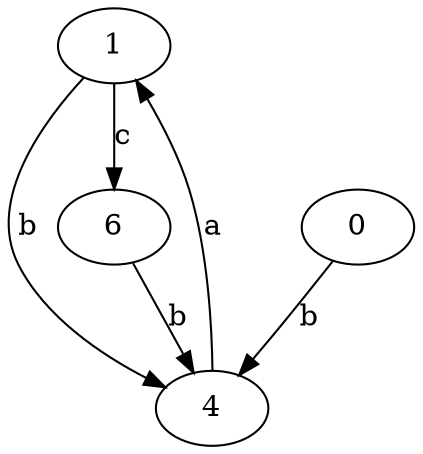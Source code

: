 strict digraph  {
1;
4;
6;
0;
1 -> 4  [label=b];
1 -> 6  [label=c];
4 -> 1  [label=a];
6 -> 4  [label=b];
0 -> 4  [label=b];
}
